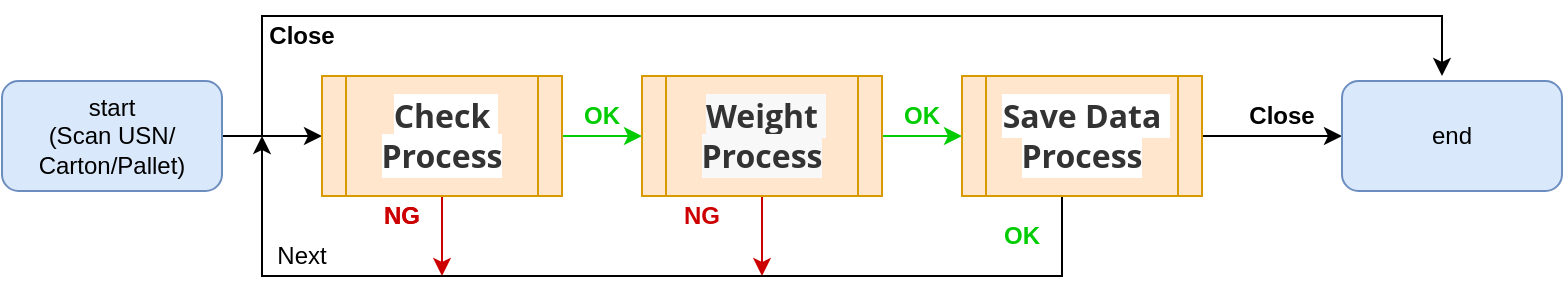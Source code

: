 <mxfile version="12.6.5" type="device"><diagram id="AJ8STifEMKMidQFCvZ7a" name="Page-1"><mxGraphModel dx="1086" dy="806" grid="1" gridSize="10" guides="1" tooltips="1" connect="1" arrows="1" fold="1" page="1" pageScale="1" pageWidth="827" pageHeight="1169" math="0" shadow="0"><root><mxCell id="0"/><mxCell id="1" parent="0"/><mxCell id="ag3dUIy7BhlPKdim-4QG-8" value="" style="edgeStyle=orthogonalEdgeStyle;rounded=0;orthogonalLoop=1;jettySize=auto;html=1;" parent="1" source="ag3dUIy7BhlPKdim-4QG-1" target="ag3dUIy7BhlPKdim-4QG-3" edge="1"><mxGeometry relative="1" as="geometry"/></mxCell><mxCell id="ag3dUIy7BhlPKdim-4QG-33" style="edgeStyle=orthogonalEdgeStyle;rounded=0;orthogonalLoop=1;jettySize=auto;html=1;strokeColor=#000000;" parent="1" source="ag3dUIy7BhlPKdim-4QG-1" edge="1"><mxGeometry relative="1" as="geometry"><mxPoint x="730" y="40" as="targetPoint"/><Array as="points"><mxPoint x="140" y="70"/><mxPoint x="140" y="10"/><mxPoint x="730" y="10"/></Array></mxGeometry></mxCell><mxCell id="ag3dUIy7BhlPKdim-4QG-1" value="start&lt;br&gt;(Scan USN/ Carton/Pallet)" style="rounded=1;whiteSpace=wrap;html=1;fillColor=#dae8fc;strokeColor=#6c8ebf;" parent="1" vertex="1"><mxGeometry x="10" y="42.5" width="110" height="55" as="geometry"/></mxCell><mxCell id="ag3dUIy7BhlPKdim-4QG-9" value="" style="edgeStyle=orthogonalEdgeStyle;rounded=0;orthogonalLoop=1;jettySize=auto;html=1;strokeColor=#00CC00;" parent="1" source="ag3dUIy7BhlPKdim-4QG-3" target="ag3dUIy7BhlPKdim-4QG-4" edge="1"><mxGeometry relative="1" as="geometry"/></mxCell><mxCell id="ag3dUIy7BhlPKdim-4QG-22" style="edgeStyle=orthogonalEdgeStyle;rounded=0;orthogonalLoop=1;jettySize=auto;html=1;strokeColor=#CC0000;" parent="1" source="ag3dUIy7BhlPKdim-4QG-3" edge="1"><mxGeometry relative="1" as="geometry"><mxPoint x="230" y="140" as="targetPoint"/></mxGeometry></mxCell><mxCell id="ag3dUIy7BhlPKdim-4QG-3" value="&lt;strong style=&quot;box-sizing: border-box ; color: rgb(51 , 51 , 51) ; font-family: &amp;#34;open sans&amp;#34; , &amp;#34;clear sans&amp;#34; , &amp;#34;helvetica neue&amp;#34; , &amp;#34;helvetica&amp;#34; , &amp;#34;arial&amp;#34; , sans-serif ; font-size: 16px ; text-align: left ; white-space: pre-wrap ; background-color: rgb(255 , 255 , 255)&quot;&gt;&lt;span class=&quot;md-plain&quot; style=&quot;box-sizing: border-box&quot;&gt;Check Process&lt;/span&gt;&lt;/strong&gt;" style="shape=process;whiteSpace=wrap;html=1;backgroundOutline=1;fillColor=#ffe6cc;strokeColor=#d79b00;" parent="1" vertex="1"><mxGeometry x="170" y="40" width="120" height="60" as="geometry"/></mxCell><mxCell id="ag3dUIy7BhlPKdim-4QG-11" value="" style="edgeStyle=orthogonalEdgeStyle;rounded=0;orthogonalLoop=1;jettySize=auto;html=1;strokeColor=#00CC00;" parent="1" source="ag3dUIy7BhlPKdim-4QG-4" target="ag3dUIy7BhlPKdim-4QG-10" edge="1"><mxGeometry relative="1" as="geometry"/></mxCell><mxCell id="ag3dUIy7BhlPKdim-4QG-21" style="edgeStyle=orthogonalEdgeStyle;rounded=0;orthogonalLoop=1;jettySize=auto;html=1;exitX=0.5;exitY=1;exitDx=0;exitDy=0;strokeColor=#CC0000;" parent="1" source="ag3dUIy7BhlPKdim-4QG-4" edge="1"><mxGeometry relative="1" as="geometry"><mxPoint x="390" y="140" as="targetPoint"/></mxGeometry></mxCell><mxCell id="ag3dUIy7BhlPKdim-4QG-4" value="&lt;strong style=&quot;box-sizing: border-box ; color: rgb(51 , 51 , 51) ; font-family: &amp;#34;open sans&amp;#34; , &amp;#34;clear sans&amp;#34; , &amp;#34;helvetica neue&amp;#34; , &amp;#34;helvetica&amp;#34; , &amp;#34;arial&amp;#34; , sans-serif ; font-size: 16px ; text-align: left ; white-space: pre-wrap ; background-color: rgb(248 , 248 , 248)&quot;&gt;&lt;span class=&quot;md-plain&quot; style=&quot;box-sizing: border-box&quot;&gt;Weight Process&lt;/span&gt;&lt;/strong&gt;" style="shape=process;whiteSpace=wrap;html=1;backgroundOutline=1;fillColor=#ffe6cc;strokeColor=#d79b00;" parent="1" vertex="1"><mxGeometry x="330" y="40" width="120" height="60" as="geometry"/></mxCell><mxCell id="ag3dUIy7BhlPKdim-4QG-13" style="edgeStyle=orthogonalEdgeStyle;rounded=0;orthogonalLoop=1;jettySize=auto;html=1;" parent="1" source="ag3dUIy7BhlPKdim-4QG-10" edge="1"><mxGeometry relative="1" as="geometry"><mxPoint x="140" y="70" as="targetPoint"/><Array as="points"><mxPoint x="540" y="140"/><mxPoint x="140" y="140"/></Array></mxGeometry></mxCell><mxCell id="ag3dUIy7BhlPKdim-4QG-15" value="" style="edgeStyle=orthogonalEdgeStyle;rounded=0;orthogonalLoop=1;jettySize=auto;html=1;" parent="1" source="ag3dUIy7BhlPKdim-4QG-10" target="ag3dUIy7BhlPKdim-4QG-14" edge="1"><mxGeometry relative="1" as="geometry"/></mxCell><mxCell id="ag3dUIy7BhlPKdim-4QG-10" value="&lt;strong style=&quot;box-sizing: border-box ; color: rgb(51 , 51 , 51) ; font-family: &amp;#34;open sans&amp;#34; , &amp;#34;clear sans&amp;#34; , &amp;#34;helvetica neue&amp;#34; , &amp;#34;helvetica&amp;#34; , &amp;#34;arial&amp;#34; , sans-serif ; font-size: 16px ; text-align: left ; white-space: pre-wrap ; background-color: rgb(255 , 255 , 255)&quot;&gt;&lt;span class=&quot;md-plain&quot; style=&quot;box-sizing: border-box&quot;&gt;Save Data Process&lt;/span&gt;&lt;/strong&gt;" style="shape=process;whiteSpace=wrap;html=1;backgroundOutline=1;fillColor=#ffe6cc;strokeColor=#d79b00;" parent="1" vertex="1"><mxGeometry x="490" y="40" width="120" height="60" as="geometry"/></mxCell><mxCell id="ag3dUIy7BhlPKdim-4QG-14" value="end" style="rounded=1;whiteSpace=wrap;html=1;fillColor=#dae8fc;strokeColor=#6c8ebf;" parent="1" vertex="1"><mxGeometry x="680" y="42.5" width="110" height="55" as="geometry"/></mxCell><mxCell id="ag3dUIy7BhlPKdim-4QG-23" value="&lt;b&gt;&lt;font color=&quot;#cc0000&quot;&gt;NG&lt;/font&gt;&lt;/b&gt;" style="text;html=1;strokeColor=none;fillColor=none;align=center;verticalAlign=middle;whiteSpace=wrap;rounded=0;" parent="1" vertex="1"><mxGeometry x="190" y="100" width="40" height="20" as="geometry"/></mxCell><mxCell id="ag3dUIy7BhlPKdim-4QG-24" value="&lt;b&gt;&lt;font color=&quot;#cc0000&quot;&gt;NG&lt;/font&gt;&lt;/b&gt;" style="text;html=1;strokeColor=none;fillColor=none;align=center;verticalAlign=middle;whiteSpace=wrap;rounded=0;" parent="1" vertex="1"><mxGeometry x="340" y="100" width="40" height="20" as="geometry"/></mxCell><mxCell id="ag3dUIy7BhlPKdim-4QG-27" value="&lt;b&gt;&lt;font color=&quot;#00cc00&quot;&gt;OK&lt;/font&gt;&lt;/b&gt;" style="text;html=1;strokeColor=none;fillColor=none;align=center;verticalAlign=middle;whiteSpace=wrap;rounded=0;" parent="1" vertex="1"><mxGeometry x="450" y="50" width="40" height="20" as="geometry"/></mxCell><mxCell id="ag3dUIy7BhlPKdim-4QG-28" value="&lt;b&gt;&lt;font color=&quot;#00cc00&quot;&gt;OK&lt;/font&gt;&lt;/b&gt;" style="text;html=1;strokeColor=none;fillColor=none;align=center;verticalAlign=middle;whiteSpace=wrap;rounded=0;" parent="1" vertex="1"><mxGeometry x="290" y="50" width="40" height="20" as="geometry"/></mxCell><mxCell id="ag3dUIy7BhlPKdim-4QG-29" value="&lt;b&gt;&lt;font color=&quot;#cc0000&quot;&gt;NG&lt;/font&gt;&lt;/b&gt;" style="text;html=1;strokeColor=none;fillColor=none;align=center;verticalAlign=middle;whiteSpace=wrap;rounded=0;" parent="1" vertex="1"><mxGeometry x="190" y="100" width="40" height="20" as="geometry"/></mxCell><mxCell id="ag3dUIy7BhlPKdim-4QG-30" value="&lt;b&gt;Close&lt;/b&gt;" style="text;html=1;strokeColor=none;fillColor=none;align=center;verticalAlign=middle;whiteSpace=wrap;rounded=0;" parent="1" vertex="1"><mxGeometry x="630" y="50" width="40" height="20" as="geometry"/></mxCell><mxCell id="ag3dUIy7BhlPKdim-4QG-37" value="&lt;b&gt;Close&lt;/b&gt;" style="text;html=1;strokeColor=none;fillColor=none;align=center;verticalAlign=middle;whiteSpace=wrap;rounded=0;" parent="1" vertex="1"><mxGeometry x="140" y="10" width="40" height="20" as="geometry"/></mxCell><mxCell id="whnfctBoZ8ahBY2sQlM_-3" value="Next" style="text;html=1;strokeColor=none;fillColor=none;align=center;verticalAlign=middle;whiteSpace=wrap;rounded=0;" vertex="1" parent="1"><mxGeometry x="140" y="120" width="40" height="20" as="geometry"/></mxCell><mxCell id="whnfctBoZ8ahBY2sQlM_-6" value="&lt;b&gt;&lt;font color=&quot;#00cc00&quot;&gt;OK&lt;/font&gt;&lt;/b&gt;" style="text;html=1;strokeColor=none;fillColor=none;align=center;verticalAlign=middle;whiteSpace=wrap;rounded=0;" vertex="1" parent="1"><mxGeometry x="500" y="110" width="40" height="20" as="geometry"/></mxCell></root></mxGraphModel></diagram></mxfile>